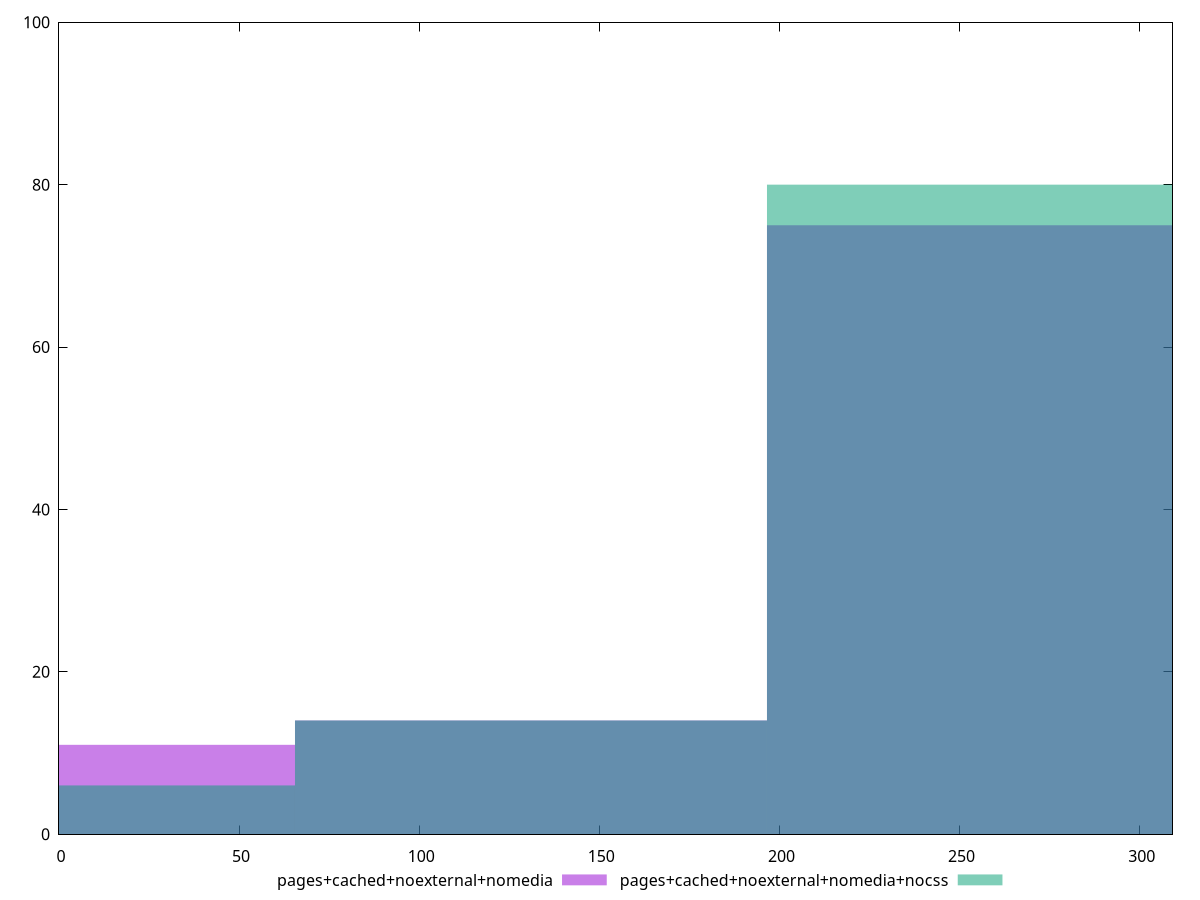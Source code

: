 reset

$pagesCachedNoexternalNomedia <<EOF
262.0591438696769 75
0 11
131.02957193483846 14
EOF

$pagesCachedNoexternalNomediaNocss <<EOF
262.0591438696769 80
0 6
131.02957193483846 14
EOF

set key outside below
set boxwidth 131.02957193483846
set xrange [0:309.12]
set yrange [0:100]
set trange [0:100]
set style fill transparent solid 0.5 noborder
set terminal svg size 640, 500 enhanced background rgb 'white'
set output "reprap/uses-rel-preconnect/comparison/histogram/3_vs_4.svg"

plot $pagesCachedNoexternalNomedia title "pages+cached+noexternal+nomedia" with boxes, \
     $pagesCachedNoexternalNomediaNocss title "pages+cached+noexternal+nomedia+nocss" with boxes

reset

